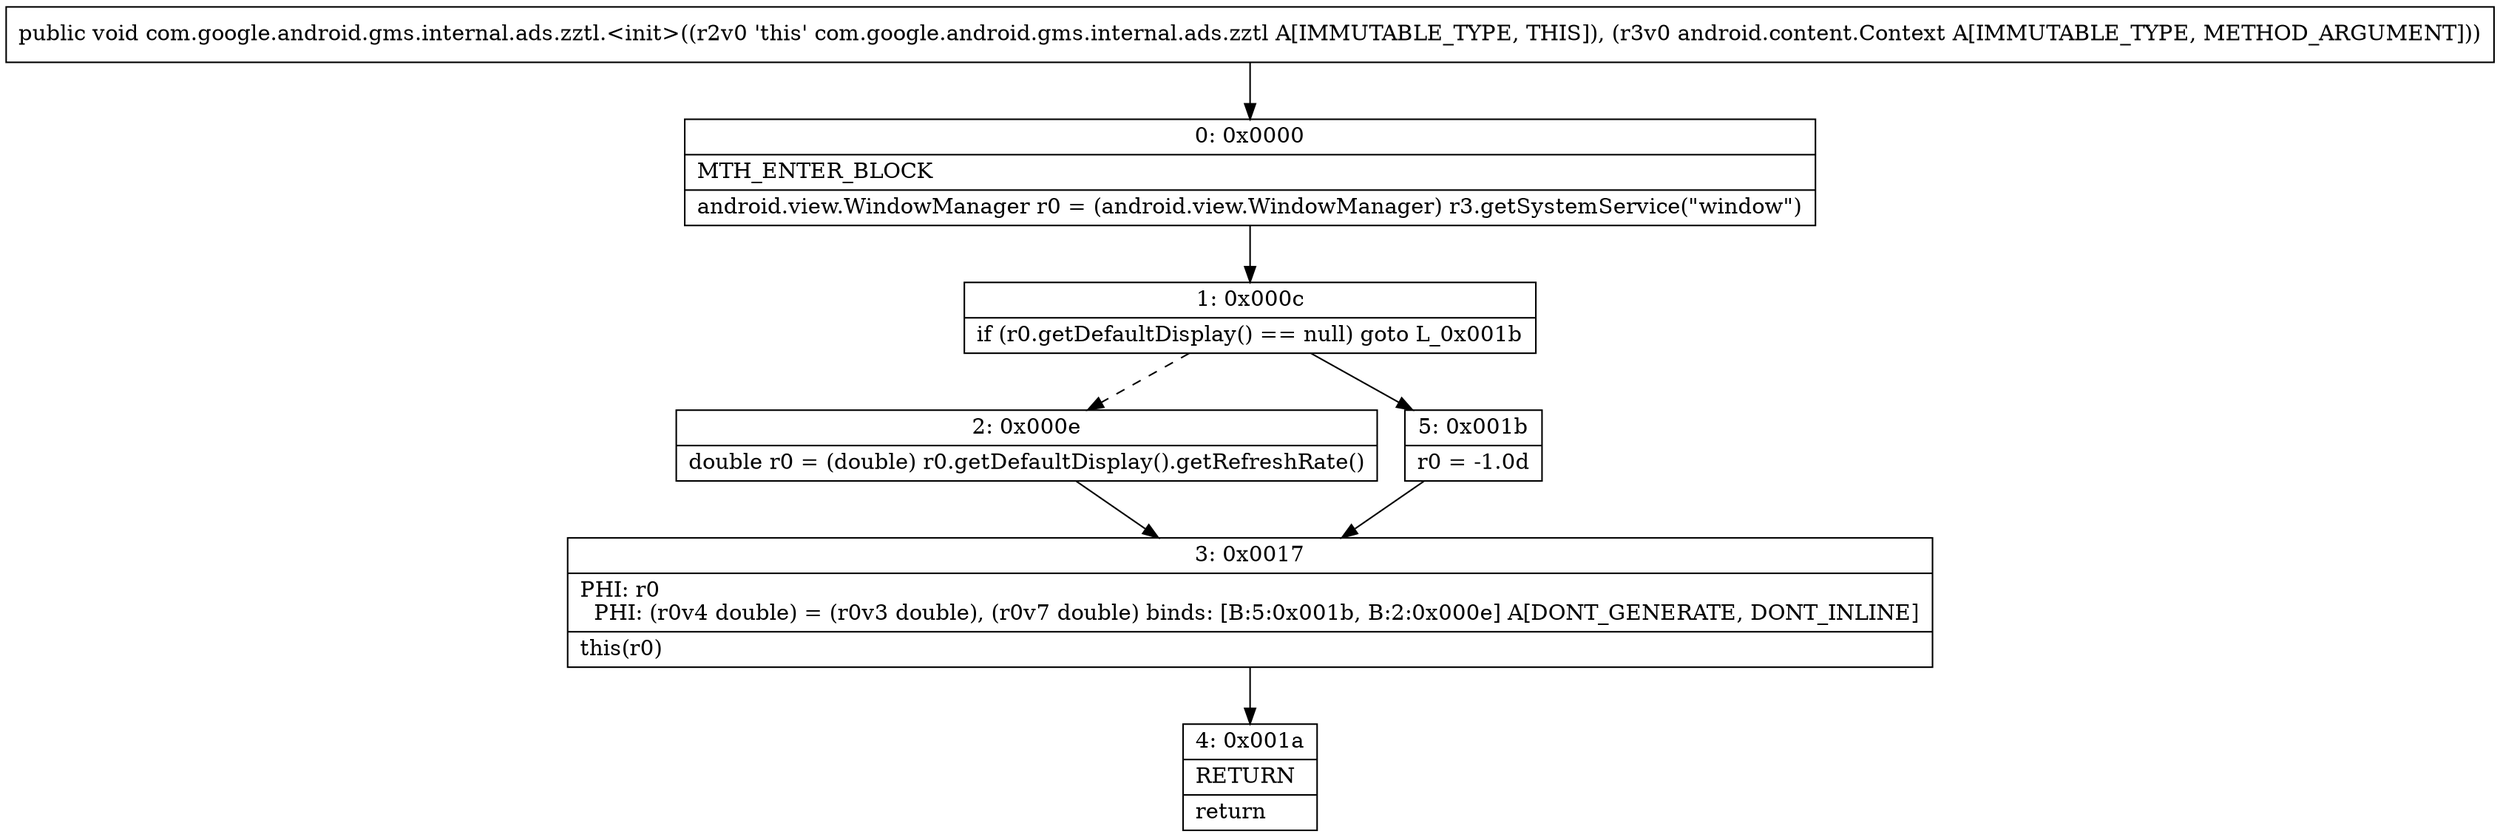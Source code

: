 digraph "CFG forcom.google.android.gms.internal.ads.zztl.\<init\>(Landroid\/content\/Context;)V" {
Node_0 [shape=record,label="{0\:\ 0x0000|MTH_ENTER_BLOCK\l|android.view.WindowManager r0 = (android.view.WindowManager) r3.getSystemService(\"window\")\l}"];
Node_1 [shape=record,label="{1\:\ 0x000c|if (r0.getDefaultDisplay() == null) goto L_0x001b\l}"];
Node_2 [shape=record,label="{2\:\ 0x000e|double r0 = (double) r0.getDefaultDisplay().getRefreshRate()\l}"];
Node_3 [shape=record,label="{3\:\ 0x0017|PHI: r0 \l  PHI: (r0v4 double) = (r0v3 double), (r0v7 double) binds: [B:5:0x001b, B:2:0x000e] A[DONT_GENERATE, DONT_INLINE]\l|this(r0)\l}"];
Node_4 [shape=record,label="{4\:\ 0x001a|RETURN\l|return\l}"];
Node_5 [shape=record,label="{5\:\ 0x001b|r0 = \-1.0d\l}"];
MethodNode[shape=record,label="{public void com.google.android.gms.internal.ads.zztl.\<init\>((r2v0 'this' com.google.android.gms.internal.ads.zztl A[IMMUTABLE_TYPE, THIS]), (r3v0 android.content.Context A[IMMUTABLE_TYPE, METHOD_ARGUMENT])) }"];
MethodNode -> Node_0;
Node_0 -> Node_1;
Node_1 -> Node_2[style=dashed];
Node_1 -> Node_5;
Node_2 -> Node_3;
Node_3 -> Node_4;
Node_5 -> Node_3;
}

